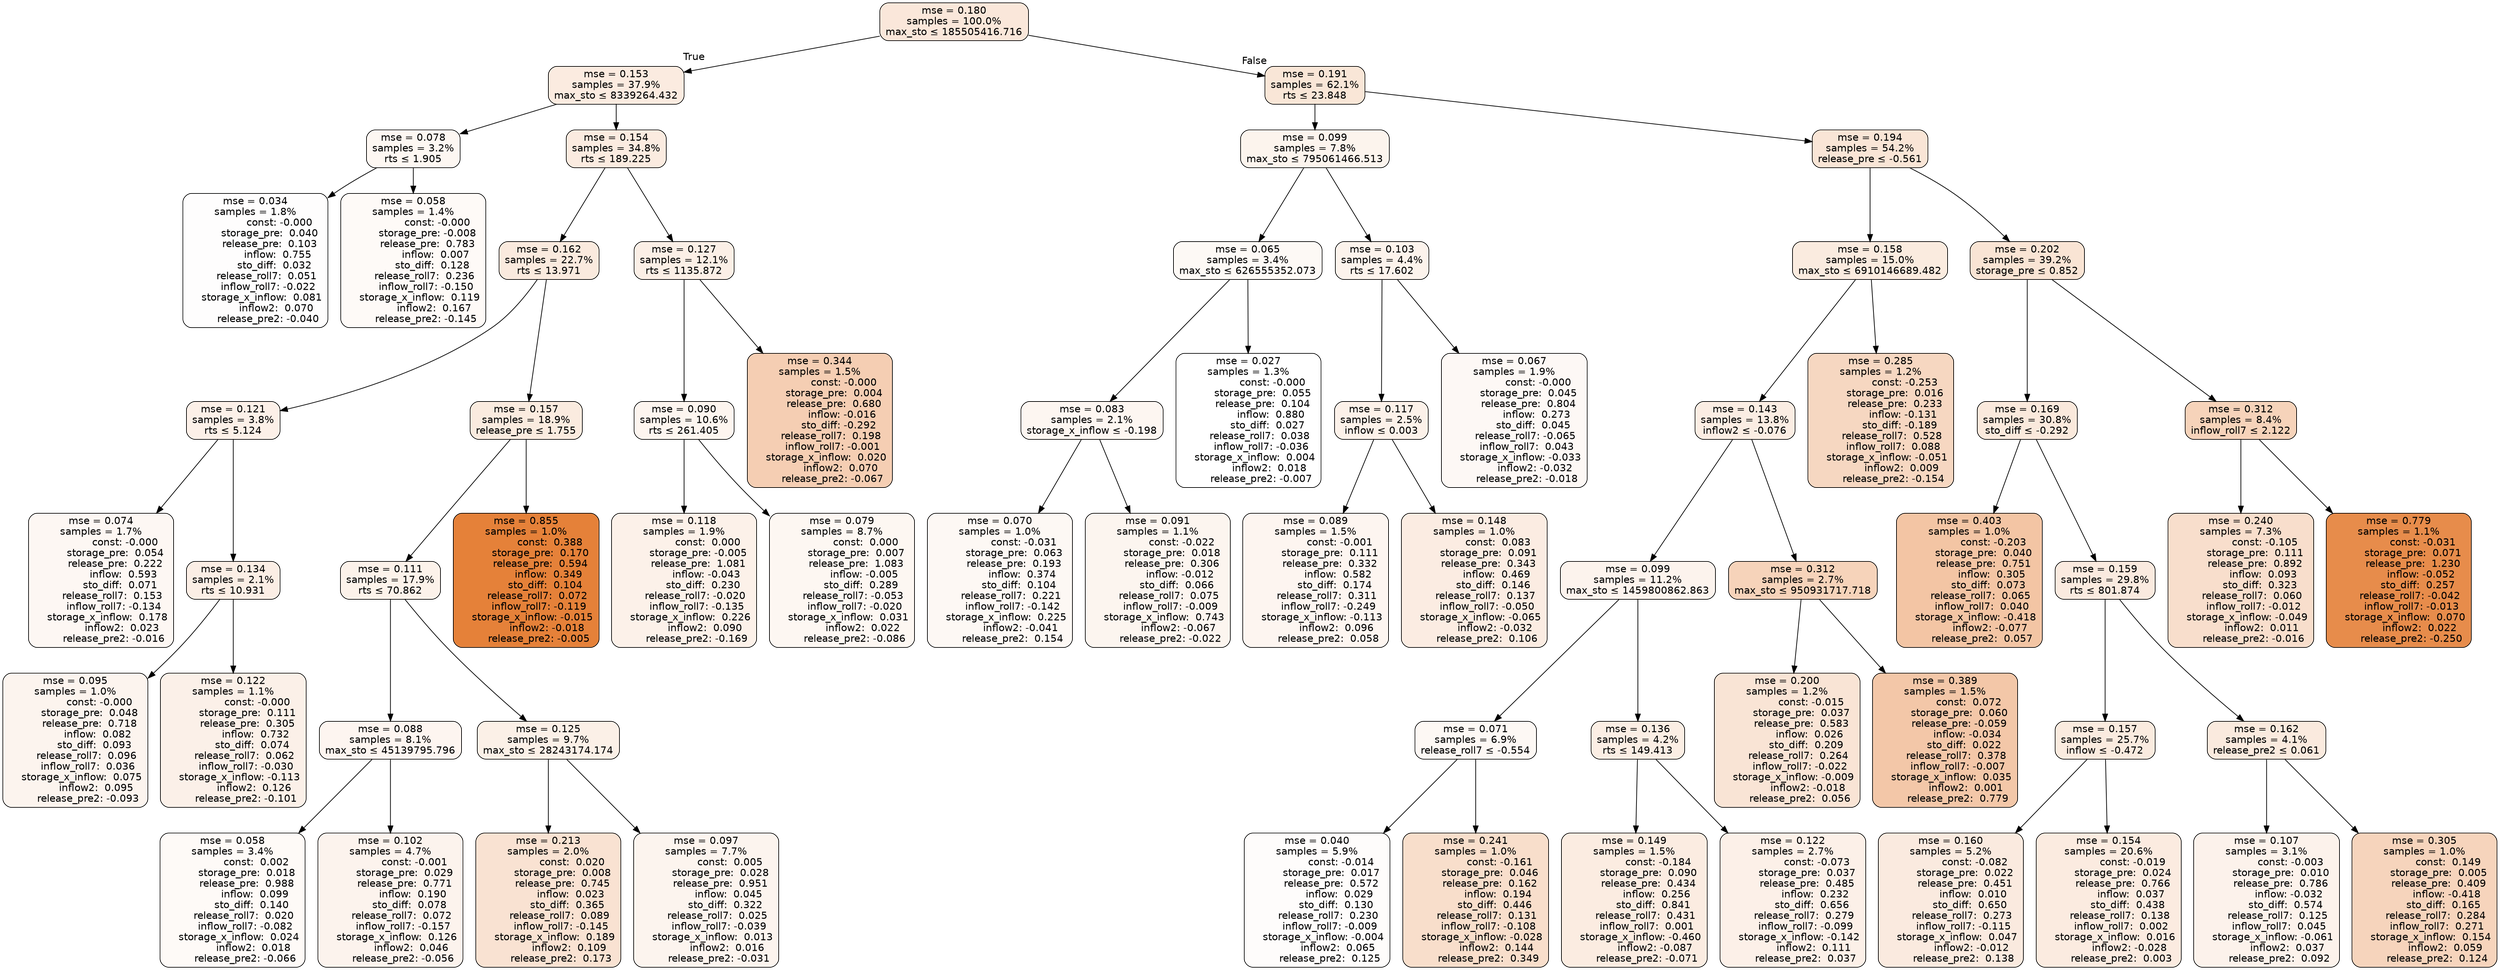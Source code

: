 digraph tree {
bgcolor="transparent"
node [shape=rectangle, style="filled, rounded", color="black", fontname=helvetica] ;
edge [fontname=helvetica] ;
	"0" [label="mse = 0.180
samples = 100.0%
max_sto &le; 185505416.716", fillcolor="#fae7da"]
	"1" [label="mse = 0.153
samples = 37.9%
max_sto &le; 8339264.432", fillcolor="#fbebe0"]
	"2" [label="mse = 0.078
samples = 3.2%
rts &le; 1.905", fillcolor="#fdf7f2"]
	"3" [label="mse = 0.034
samples = 1.8%
               const: -0.000
         storage_pre:  0.040
         release_pre:  0.103
              inflow:  0.755
            sto_diff:  0.032
       release_roll7:  0.051
        inflow_roll7: -0.022
    storage_x_inflow:  0.081
             inflow2:  0.070
        release_pre2: -0.040", fillcolor="#fefdfd"]
	"4" [label="mse = 0.058
samples = 1.4%
               const: -0.000
         storage_pre: -0.008
         release_pre:  0.783
              inflow:  0.007
            sto_diff:  0.128
       release_roll7:  0.236
        inflow_roll7: -0.150
    storage_x_inflow:  0.119
             inflow2:  0.167
        release_pre2: -0.145", fillcolor="#fefaf7"]
	"5" [label="mse = 0.154
samples = 34.8%
rts &le; 189.225", fillcolor="#fbebe0"]
	"6" [label="mse = 0.162
samples = 22.7%
rts &le; 13.971", fillcolor="#faeade"]
	"7" [label="mse = 0.121
samples = 3.8%
rts &le; 5.124", fillcolor="#fcf0e8"]
	"8" [label="mse = 0.074
samples = 1.7%
               const: -0.000
         storage_pre:  0.054
         release_pre:  0.222
              inflow:  0.593
            sto_diff:  0.071
       release_roll7:  0.153
        inflow_roll7: -0.134
    storage_x_inflow:  0.178
             inflow2:  0.023
        release_pre2: -0.016", fillcolor="#fdf7f3"]
	"9" [label="mse = 0.134
samples = 2.1%
rts &le; 10.931", fillcolor="#fbeee5"]
	"10" [label="mse = 0.095
samples = 1.0%
               const: -0.000
         storage_pre:  0.048
         release_pre:  0.718
              inflow:  0.082
            sto_diff:  0.093
       release_roll7:  0.096
        inflow_roll7:  0.036
    storage_x_inflow:  0.075
             inflow2:  0.095
        release_pre2: -0.093", fillcolor="#fcf4ee"]
	"11" [label="mse = 0.122
samples = 1.1%
               const: -0.000
         storage_pre:  0.111
         release_pre:  0.305
              inflow:  0.732
            sto_diff:  0.074
       release_roll7:  0.062
        inflow_roll7: -0.030
    storage_x_inflow: -0.113
             inflow2:  0.126
        release_pre2: -0.101", fillcolor="#fbf0e8"]
	"12" [label="mse = 0.157
samples = 18.9%
release_pre &le; 1.755", fillcolor="#faebdf"]
	"13" [label="mse = 0.111
samples = 17.9%
rts &le; 70.862", fillcolor="#fcf2ea"]
	"14" [label="mse = 0.088
samples = 8.1%
max_sto &le; 45139795.796", fillcolor="#fdf5f0"]
	"15" [label="mse = 0.058
samples = 3.4%
               const:  0.002
         storage_pre:  0.018
         release_pre:  0.988
              inflow:  0.099
            sto_diff:  0.140
       release_roll7:  0.020
        inflow_roll7: -0.082
    storage_x_inflow:  0.024
             inflow2:  0.018
        release_pre2: -0.066", fillcolor="#fefaf7"]
	"16" [label="mse = 0.102
samples = 4.7%
               const: -0.001
         storage_pre:  0.029
         release_pre:  0.771
              inflow:  0.190
            sto_diff:  0.078
       release_roll7:  0.072
        inflow_roll7: -0.157
    storage_x_inflow:  0.126
             inflow2:  0.046
        release_pre2: -0.056", fillcolor="#fcf3ed"]
	"17" [label="mse = 0.125
samples = 9.7%
max_sto &le; 28243174.174", fillcolor="#fbf0e7"]
	"18" [label="mse = 0.213
samples = 2.0%
               const:  0.020
         storage_pre:  0.008
         release_pre:  0.745
              inflow:  0.023
            sto_diff:  0.365
       release_roll7:  0.089
        inflow_roll7: -0.145
    storage_x_inflow:  0.189
             inflow2:  0.109
        release_pre2:  0.173", fillcolor="#f9e2d2"]
	"19" [label="mse = 0.097
samples = 7.7%
               const:  0.005
         storage_pre:  0.028
         release_pre:  0.951
              inflow:  0.045
            sto_diff:  0.322
       release_roll7:  0.025
        inflow_roll7: -0.039
    storage_x_inflow:  0.013
             inflow2:  0.016
        release_pre2: -0.031", fillcolor="#fcf4ee"]
	"20" [label="mse = 0.855
samples = 1.0%
               const:  0.388
         storage_pre:  0.170
         release_pre:  0.594
              inflow:  0.349
            sto_diff:  0.104
       release_roll7:  0.072
        inflow_roll7: -0.119
    storage_x_inflow: -0.015
             inflow2: -0.018
        release_pre2: -0.005", fillcolor="#e58139"]
	"21" [label="mse = 0.127
samples = 12.1%
rts &le; 1135.872", fillcolor="#fbefe6"]
	"22" [label="mse = 0.090
samples = 10.6%
rts &le; 261.405", fillcolor="#fdf5ef"]
	"23" [label="mse = 0.118
samples = 1.9%
               const:  0.000
         storage_pre: -0.005
         release_pre:  1.081
              inflow: -0.043
            sto_diff:  0.230
       release_roll7: -0.020
        inflow_roll7: -0.135
    storage_x_inflow:  0.226
             inflow2:  0.090
        release_pre2: -0.169", fillcolor="#fcf1e9"]
	"24" [label="mse = 0.079
samples = 8.7%
               const:  0.000
         storage_pre:  0.007
         release_pre:  1.083
              inflow: -0.005
            sto_diff:  0.289
       release_roll7: -0.053
        inflow_roll7: -0.020
    storage_x_inflow:  0.031
             inflow2:  0.022
        release_pre2: -0.086", fillcolor="#fdf7f2"]
	"25" [label="mse = 0.344
samples = 1.5%
               const: -0.000
         storage_pre:  0.004
         release_pre:  0.680
              inflow: -0.016
            sto_diff: -0.292
       release_roll7:  0.198
        inflow_roll7: -0.001
    storage_x_inflow:  0.020
             inflow2:  0.070
        release_pre2: -0.067", fillcolor="#f5ceb3"]
	"26" [label="mse = 0.191
samples = 62.1%
rts &le; 23.848", fillcolor="#f9e6d7"]
	"27" [label="mse = 0.099
samples = 7.8%
max_sto &le; 795061466.513", fillcolor="#fcf4ed"]
	"28" [label="mse = 0.065
samples = 3.4%
max_sto &le; 626555352.073", fillcolor="#fdf9f5"]
	"29" [label="mse = 0.083
samples = 2.1%
storage_x_inflow &le; -0.198", fillcolor="#fdf6f1"]
	"30" [label="mse = 0.070
samples = 1.0%
               const: -0.031
         storage_pre:  0.063
         release_pre:  0.193
              inflow:  0.374
            sto_diff:  0.104
       release_roll7:  0.221
        inflow_roll7: -0.142
    storage_x_inflow:  0.225
             inflow2: -0.041
        release_pre2:  0.154", fillcolor="#fdf8f4"]
	"31" [label="mse = 0.091
samples = 1.1%
               const: -0.022
         storage_pre:  0.018
         release_pre:  0.306
              inflow: -0.012
            sto_diff:  0.066
       release_roll7:  0.075
        inflow_roll7: -0.009
    storage_x_inflow:  0.743
             inflow2: -0.067
        release_pre2: -0.022", fillcolor="#fcf5ef"]
	"32" [label="mse = 0.027
samples = 1.3%
               const: -0.000
         storage_pre:  0.055
         release_pre:  0.104
              inflow:  0.880
            sto_diff:  0.027
       release_roll7:  0.038
        inflow_roll7: -0.036
    storage_x_inflow:  0.004
             inflow2:  0.018
        release_pre2: -0.007", fillcolor="#ffffff"]
	"33" [label="mse = 0.103
samples = 4.4%
rts &le; 17.602", fillcolor="#fcf3ec"]
	"34" [label="mse = 0.117
samples = 2.5%
inflow &le; 0.003", fillcolor="#fcf1e9"]
	"35" [label="mse = 0.089
samples = 1.5%
               const: -0.001
         storage_pre:  0.111
         release_pre:  0.332
              inflow:  0.582
            sto_diff:  0.174
       release_roll7:  0.311
        inflow_roll7: -0.249
    storage_x_inflow: -0.113
             inflow2:  0.096
        release_pre2:  0.058", fillcolor="#fdf5f0"]
	"36" [label="mse = 0.148
samples = 1.0%
               const:  0.083
         storage_pre:  0.091
         release_pre:  0.343
              inflow:  0.469
            sto_diff:  0.146
       release_roll7:  0.137
        inflow_roll7: -0.050
    storage_x_inflow: -0.065
             inflow2: -0.032
        release_pre2:  0.106", fillcolor="#fbece2"]
	"37" [label="mse = 0.067
samples = 1.9%
               const: -0.000
         storage_pre:  0.045
         release_pre:  0.804
              inflow:  0.273
            sto_diff:  0.045
       release_roll7: -0.065
        inflow_roll7:  0.043
    storage_x_inflow: -0.033
             inflow2: -0.032
        release_pre2: -0.018", fillcolor="#fdf8f5"]
	"38" [label="mse = 0.194
samples = 54.2%
release_pre &le; -0.561", fillcolor="#f9e5d6"]
	"39" [label="mse = 0.158
samples = 15.0%
max_sto &le; 6910146689.482", fillcolor="#faebdf"]
	"40" [label="mse = 0.143
samples = 13.8%
inflow2 &le; -0.076", fillcolor="#fbede3"]
	"41" [label="mse = 0.099
samples = 11.2%
max_sto &le; 1459800862.863", fillcolor="#fcf3ed"]
	"42" [label="mse = 0.071
samples = 6.9%
release_roll7 &le; -0.554", fillcolor="#fdf8f4"]
	"43" [label="mse = 0.040
samples = 5.9%
               const: -0.014
         storage_pre:  0.017
         release_pre:  0.572
              inflow:  0.029
            sto_diff:  0.130
       release_roll7:  0.230
        inflow_roll7: -0.009
    storage_x_inflow: -0.004
             inflow2:  0.065
        release_pre2:  0.125", fillcolor="#fefcfb"]
	"44" [label="mse = 0.241
samples = 1.0%
               const: -0.161
         storage_pre:  0.046
         release_pre:  0.162
              inflow:  0.194
            sto_diff:  0.446
       release_roll7:  0.131
        inflow_roll7: -0.108
    storage_x_inflow: -0.028
             inflow2:  0.144
        release_pre2:  0.349", fillcolor="#f8decb"]
	"45" [label="mse = 0.136
samples = 4.2%
rts &le; 149.413", fillcolor="#fbeee4"]
	"46" [label="mse = 0.149
samples = 1.5%
               const: -0.184
         storage_pre:  0.090
         release_pre:  0.434
              inflow:  0.256
            sto_diff:  0.841
       release_roll7:  0.431
        inflow_roll7:  0.001
    storage_x_inflow: -0.460
             inflow2: -0.087
        release_pre2: -0.071", fillcolor="#fbece1"]
	"47" [label="mse = 0.122
samples = 2.7%
               const: -0.073
         storage_pre:  0.037
         release_pre:  0.485
              inflow:  0.232
            sto_diff:  0.656
       release_roll7:  0.279
        inflow_roll7: -0.099
    storage_x_inflow: -0.142
             inflow2:  0.111
        release_pre2:  0.037", fillcolor="#fcf0e8"]
	"48" [label="mse = 0.312
samples = 2.7%
max_sto &le; 950931717.718", fillcolor="#f6d3ba"]
	"49" [label="mse = 0.200
samples = 1.2%
               const: -0.015
         storage_pre:  0.037
         release_pre:  0.583
              inflow:  0.026
            sto_diff:  0.209
       release_roll7:  0.264
        inflow_roll7: -0.022
    storage_x_inflow: -0.009
             inflow2: -0.018
        release_pre2:  0.056", fillcolor="#f9e4d5"]
	"50" [label="mse = 0.389
samples = 1.5%
               const:  0.072
         storage_pre:  0.060
         release_pre: -0.059
              inflow: -0.034
            sto_diff:  0.022
       release_roll7:  0.378
        inflow_roll7: -0.007
    storage_x_inflow:  0.035
             inflow2:  0.001
        release_pre2:  0.779", fillcolor="#f3c7a8"]
	"51" [label="mse = 0.285
samples = 1.2%
               const: -0.253
         storage_pre:  0.016
         release_pre:  0.233
              inflow: -0.131
            sto_diff: -0.189
       release_roll7:  0.528
        inflow_roll7:  0.088
    storage_x_inflow: -0.051
             inflow2:  0.009
        release_pre2: -0.154", fillcolor="#f6d7c1"]
	"52" [label="mse = 0.202
samples = 39.2%
storage_pre &le; 0.852", fillcolor="#f9e4d4"]
	"53" [label="mse = 0.169
samples = 30.8%
sto_diff &le; -0.292", fillcolor="#fae9dc"]
	"54" [label="mse = 0.403
samples = 1.0%
               const: -0.203
         storage_pre:  0.040
         release_pre:  0.751
              inflow:  0.305
            sto_diff:  0.073
       release_roll7:  0.065
        inflow_roll7:  0.040
    storage_x_inflow: -0.418
             inflow2: -0.077
        release_pre2:  0.057", fillcolor="#f3c5a4"]
	"55" [label="mse = 0.159
samples = 29.8%
rts &le; 801.874", fillcolor="#faeadf"]
	"56" [label="mse = 0.157
samples = 25.7%
inflow &le; -0.472", fillcolor="#faebdf"]
	"57" [label="mse = 0.160
samples = 5.2%
               const: -0.082
         storage_pre:  0.022
         release_pre:  0.451
              inflow:  0.010
            sto_diff:  0.650
       release_roll7:  0.273
        inflow_roll7: -0.115
    storage_x_inflow:  0.047
             inflow2: -0.012
        release_pre2:  0.138", fillcolor="#faeadf"]
	"58" [label="mse = 0.154
samples = 20.6%
               const: -0.019
         storage_pre:  0.024
         release_pre:  0.766
              inflow:  0.037
            sto_diff:  0.438
       release_roll7:  0.138
        inflow_roll7:  0.002
    storage_x_inflow:  0.016
             inflow2: -0.028
        release_pre2:  0.003", fillcolor="#fbebe0"]
	"59" [label="mse = 0.162
samples = 4.1%
release_pre2 &le; 0.061", fillcolor="#faeade"]
	"60" [label="mse = 0.107
samples = 3.1%
               const: -0.003
         storage_pre:  0.010
         release_pre:  0.786
              inflow: -0.032
            sto_diff:  0.574
       release_roll7:  0.125
        inflow_roll7:  0.045
    storage_x_inflow: -0.061
             inflow2:  0.037
        release_pre2:  0.092", fillcolor="#fcf2eb"]
	"61" [label="mse = 0.305
samples = 1.0%
               const:  0.149
         storage_pre:  0.005
         release_pre:  0.409
              inflow: -0.418
            sto_diff:  0.165
       release_roll7:  0.284
        inflow_roll7:  0.271
    storage_x_inflow:  0.154
             inflow2:  0.059
        release_pre2:  0.124", fillcolor="#f6d4bc"]
	"62" [label="mse = 0.312
samples = 8.4%
inflow_roll7 &le; 2.122", fillcolor="#f6d3ba"]
	"63" [label="mse = 0.240
samples = 7.3%
               const: -0.105
         storage_pre:  0.111
         release_pre:  0.892
              inflow:  0.093
            sto_diff:  0.323
       release_roll7:  0.060
        inflow_roll7: -0.012
    storage_x_inflow: -0.049
             inflow2:  0.011
        release_pre2: -0.016", fillcolor="#f8decc"]
	"64" [label="mse = 0.779
samples = 1.1%
               const: -0.031
         storage_pre:  0.071
         release_pre:  1.230
              inflow: -0.052
            sto_diff:  0.257
       release_roll7: -0.042
        inflow_roll7: -0.013
    storage_x_inflow:  0.070
             inflow2:  0.022
        release_pre2: -0.250", fillcolor="#e78c4b"]

	"0" -> "1" [labeldistance=2.5, labelangle=45, headlabel="True"]
	"1" -> "2"
	"2" -> "3"
	"2" -> "4"
	"1" -> "5"
	"5" -> "6"
	"6" -> "7"
	"7" -> "8"
	"7" -> "9"
	"9" -> "10"
	"9" -> "11"
	"6" -> "12"
	"12" -> "13"
	"13" -> "14"
	"14" -> "15"
	"14" -> "16"
	"13" -> "17"
	"17" -> "18"
	"17" -> "19"
	"12" -> "20"
	"5" -> "21"
	"21" -> "22"
	"22" -> "23"
	"22" -> "24"
	"21" -> "25"
	"0" -> "26" [labeldistance=2.5, labelangle=-45, headlabel="False"]
	"26" -> "27"
	"27" -> "28"
	"28" -> "29"
	"29" -> "30"
	"29" -> "31"
	"28" -> "32"
	"27" -> "33"
	"33" -> "34"
	"34" -> "35"
	"34" -> "36"
	"33" -> "37"
	"26" -> "38"
	"38" -> "39"
	"39" -> "40"
	"40" -> "41"
	"41" -> "42"
	"42" -> "43"
	"42" -> "44"
	"41" -> "45"
	"45" -> "46"
	"45" -> "47"
	"40" -> "48"
	"48" -> "49"
	"48" -> "50"
	"39" -> "51"
	"38" -> "52"
	"52" -> "53"
	"53" -> "54"
	"53" -> "55"
	"55" -> "56"
	"56" -> "57"
	"56" -> "58"
	"55" -> "59"
	"59" -> "60"
	"59" -> "61"
	"52" -> "62"
	"62" -> "63"
	"62" -> "64"
}

